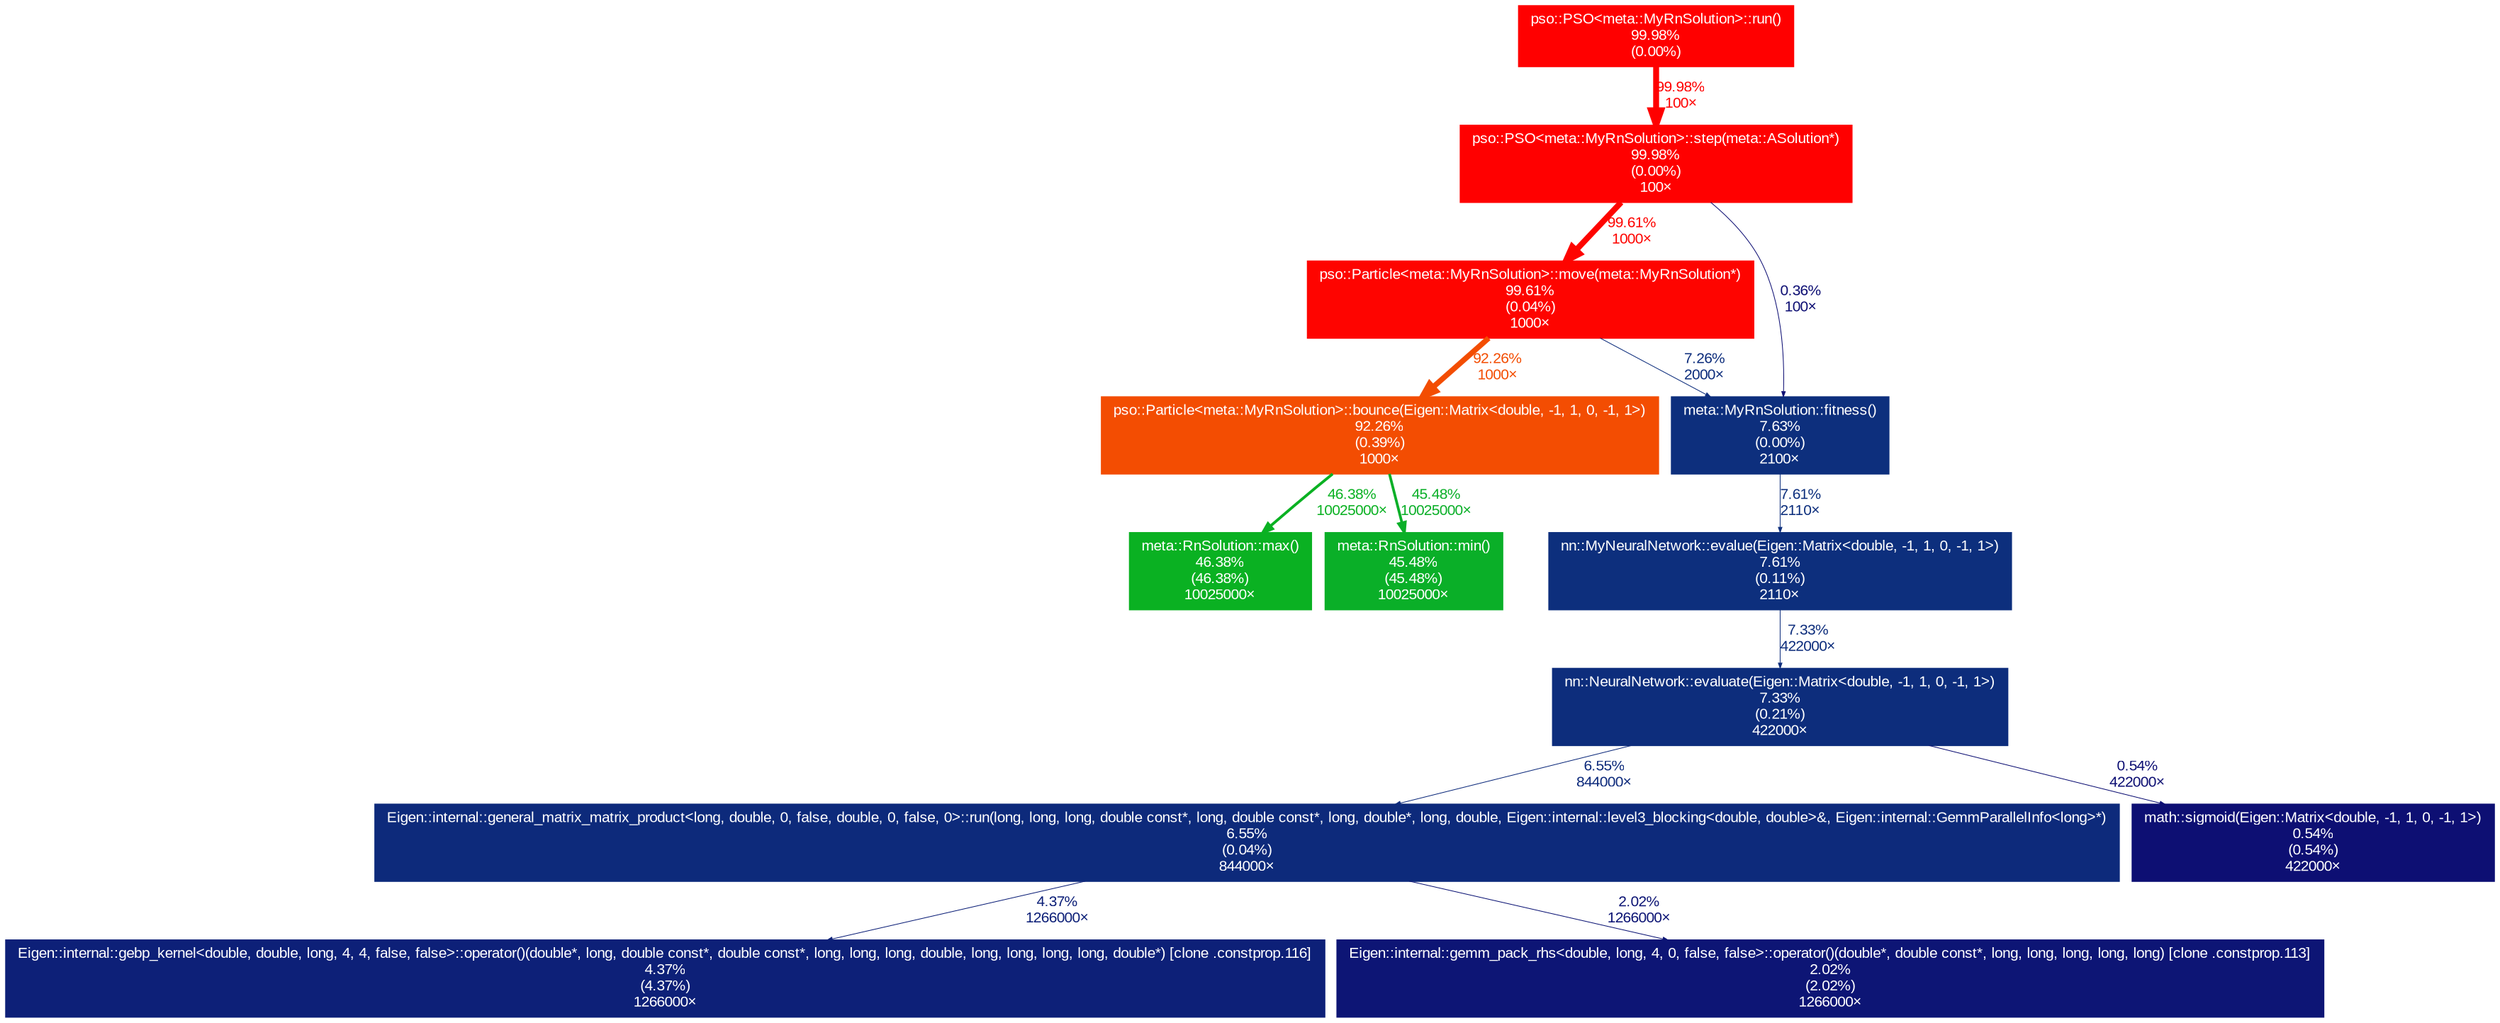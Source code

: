 digraph {
	graph [fontname=Arial, nodesep=0.125, ranksep=0.25];
	node [fontcolor=white, fontname=Arial, height=0, shape=box, style=filled, width=0];
	edge [fontname=Arial];
	1 [color="#ff0000", fontcolor="#ffffff", fontsize="10.00", label="pso::PSO<meta::MyRnSolution>::run()\n99.98%\n(0.00%)"];
	1 -> 2 [arrowsize="1.00", color="#ff0000", fontcolor="#ff0000", fontsize="10.00", label="99.98%\n100×", labeldistance="4.00", penwidth="4.00"];
	2 [color="#ff0000", fontcolor="#ffffff", fontsize="10.00", label="pso::PSO<meta::MyRnSolution>::step(meta::ASolution*)\n99.98%\n(0.00%)\n100×"];
	2 -> 3 [arrowsize="1.00", color="#fe0400", fontcolor="#fe0400", fontsize="10.00", label="99.61%\n1000×", labeldistance="3.98", penwidth="3.98"];
	2 -> 7 [arrowsize="0.35", color="#0d0e73", fontcolor="#0d0e73", fontsize="10.00", label="0.36%\n100×", labeldistance="0.50", penwidth="0.50"];
	3 [color="#fe0400", fontcolor="#ffffff", fontsize="10.00", label="pso::Particle<meta::MyRnSolution>::move(meta::MyRnSolution*)\n99.61%\n(0.04%)\n1000×"];
	3 -> 4 [arrowsize="0.96", color="#f34d02", fontcolor="#f34d02", fontsize="10.00", label="92.26%\n1000×", labeldistance="3.69", penwidth="3.69"];
	3 -> 7 [arrowsize="0.35", color="#0d2d7c", fontcolor="#0d2d7c", fontsize="10.00", label="7.26%\n2000×", labeldistance="0.50", penwidth="0.50"];
	4 [color="#f34d02", fontcolor="#ffffff", fontsize="10.00", label="pso::Particle<meta::MyRnSolution>::bounce(Eigen::Matrix<double, -1, 1, 0, -1, 1>)\n92.26%\n(0.39%)\n1000×"];
	4 -> 5 [arrowsize="0.68", color="#0ab122", fontcolor="#0ab122", fontsize="10.00", label="46.38%\n10025000×", labeldistance="1.86", penwidth="1.86"];
	4 -> 6 [arrowsize="0.67", color="#0aaf28", fontcolor="#0aaf28", fontsize="10.00", label="45.48%\n10025000×", labeldistance="1.82", penwidth="1.82"];
	5 [color="#0ab122", fontcolor="#ffffff", fontsize="10.00", label="meta::RnSolution::max()\n46.38%\n(46.38%)\n10025000×"];
	6 [color="#0aaf28", fontcolor="#ffffff", fontsize="10.00", label="meta::RnSolution::min()\n45.48%\n(45.48%)\n10025000×"];
	7 [color="#0d2f7d", fontcolor="#ffffff", fontsize="10.00", label="meta::MyRnSolution::fitness()\n7.63%\n(0.00%)\n2100×"];
	7 -> 8 [arrowsize="0.35", color="#0d2f7d", fontcolor="#0d2f7d", fontsize="10.00", label="7.61%\n2110×", labeldistance="0.50", penwidth="0.50"];
	8 [color="#0d2f7d", fontcolor="#ffffff", fontsize="10.00", label="nn::MyNeuralNetwork::evalue(Eigen::Matrix<double, -1, 1, 0, -1, 1>)\n7.61%\n(0.11%)\n2110×"];
	8 -> 9 [arrowsize="0.35", color="#0d2d7c", fontcolor="#0d2d7c", fontsize="10.00", label="7.33%\n422000×", labeldistance="0.50", penwidth="0.50"];
	9 [color="#0d2d7c", fontcolor="#ffffff", fontsize="10.00", label="nn::NeuralNetwork::evaluate(Eigen::Matrix<double, -1, 1, 0, -1, 1>)\n7.33%\n(0.21%)\n422000×"];
	9 -> 10 [arrowsize="0.35", color="#0d2a7b", fontcolor="#0d2a7b", fontsize="10.00", label="6.55%\n844000×", labeldistance="0.50", penwidth="0.50"];
	9 -> 13 [arrowsize="0.35", color="#0d0f73", fontcolor="#0d0f73", fontsize="10.00", label="0.54%\n422000×", labeldistance="0.50", penwidth="0.50"];
	10 [color="#0d2a7b", fontcolor="#ffffff", fontsize="10.00", label="Eigen::internal::general_matrix_matrix_product<long, double, 0, false, double, 0, false, 0>::run(long, long, long, double const*, long, double const*, long, double*, long, double, Eigen::internal::level3_blocking<double, double>&, Eigen::internal::GemmParallelInfo<long>*)\n6.55%\n(0.04%)\n844000×"];
	10 -> 11 [arrowsize="0.35", color="#0d2078", fontcolor="#0d2078", fontsize="10.00", label="4.37%\n1266000×", labeldistance="0.50", penwidth="0.50"];
	10 -> 12 [arrowsize="0.35", color="#0d1575", fontcolor="#0d1575", fontsize="10.00", label="2.02%\n1266000×", labeldistance="0.50", penwidth="0.50"];
	11 [color="#0d2078", fontcolor="#ffffff", fontsize="10.00", label="Eigen::internal::gebp_kernel<double, double, long, 4, 4, false, false>::operator()(double*, long, double const*, double const*, long, long, long, double, long, long, long, long, double*) [clone .constprop.116]\n4.37%\n(4.37%)\n1266000×"];
	12 [color="#0d1575", fontcolor="#ffffff", fontsize="10.00", label="Eigen::internal::gemm_pack_rhs<double, long, 4, 0, false, false>::operator()(double*, double const*, long, long, long, long, long) [clone .constprop.113]\n2.02%\n(2.02%)\n1266000×"];
	13 [color="#0d0f73", fontcolor="#ffffff", fontsize="10.00", label="math::sigmoid(Eigen::Matrix<double, -1, 1, 0, -1, 1>)\n0.54%\n(0.54%)\n422000×"];
}
